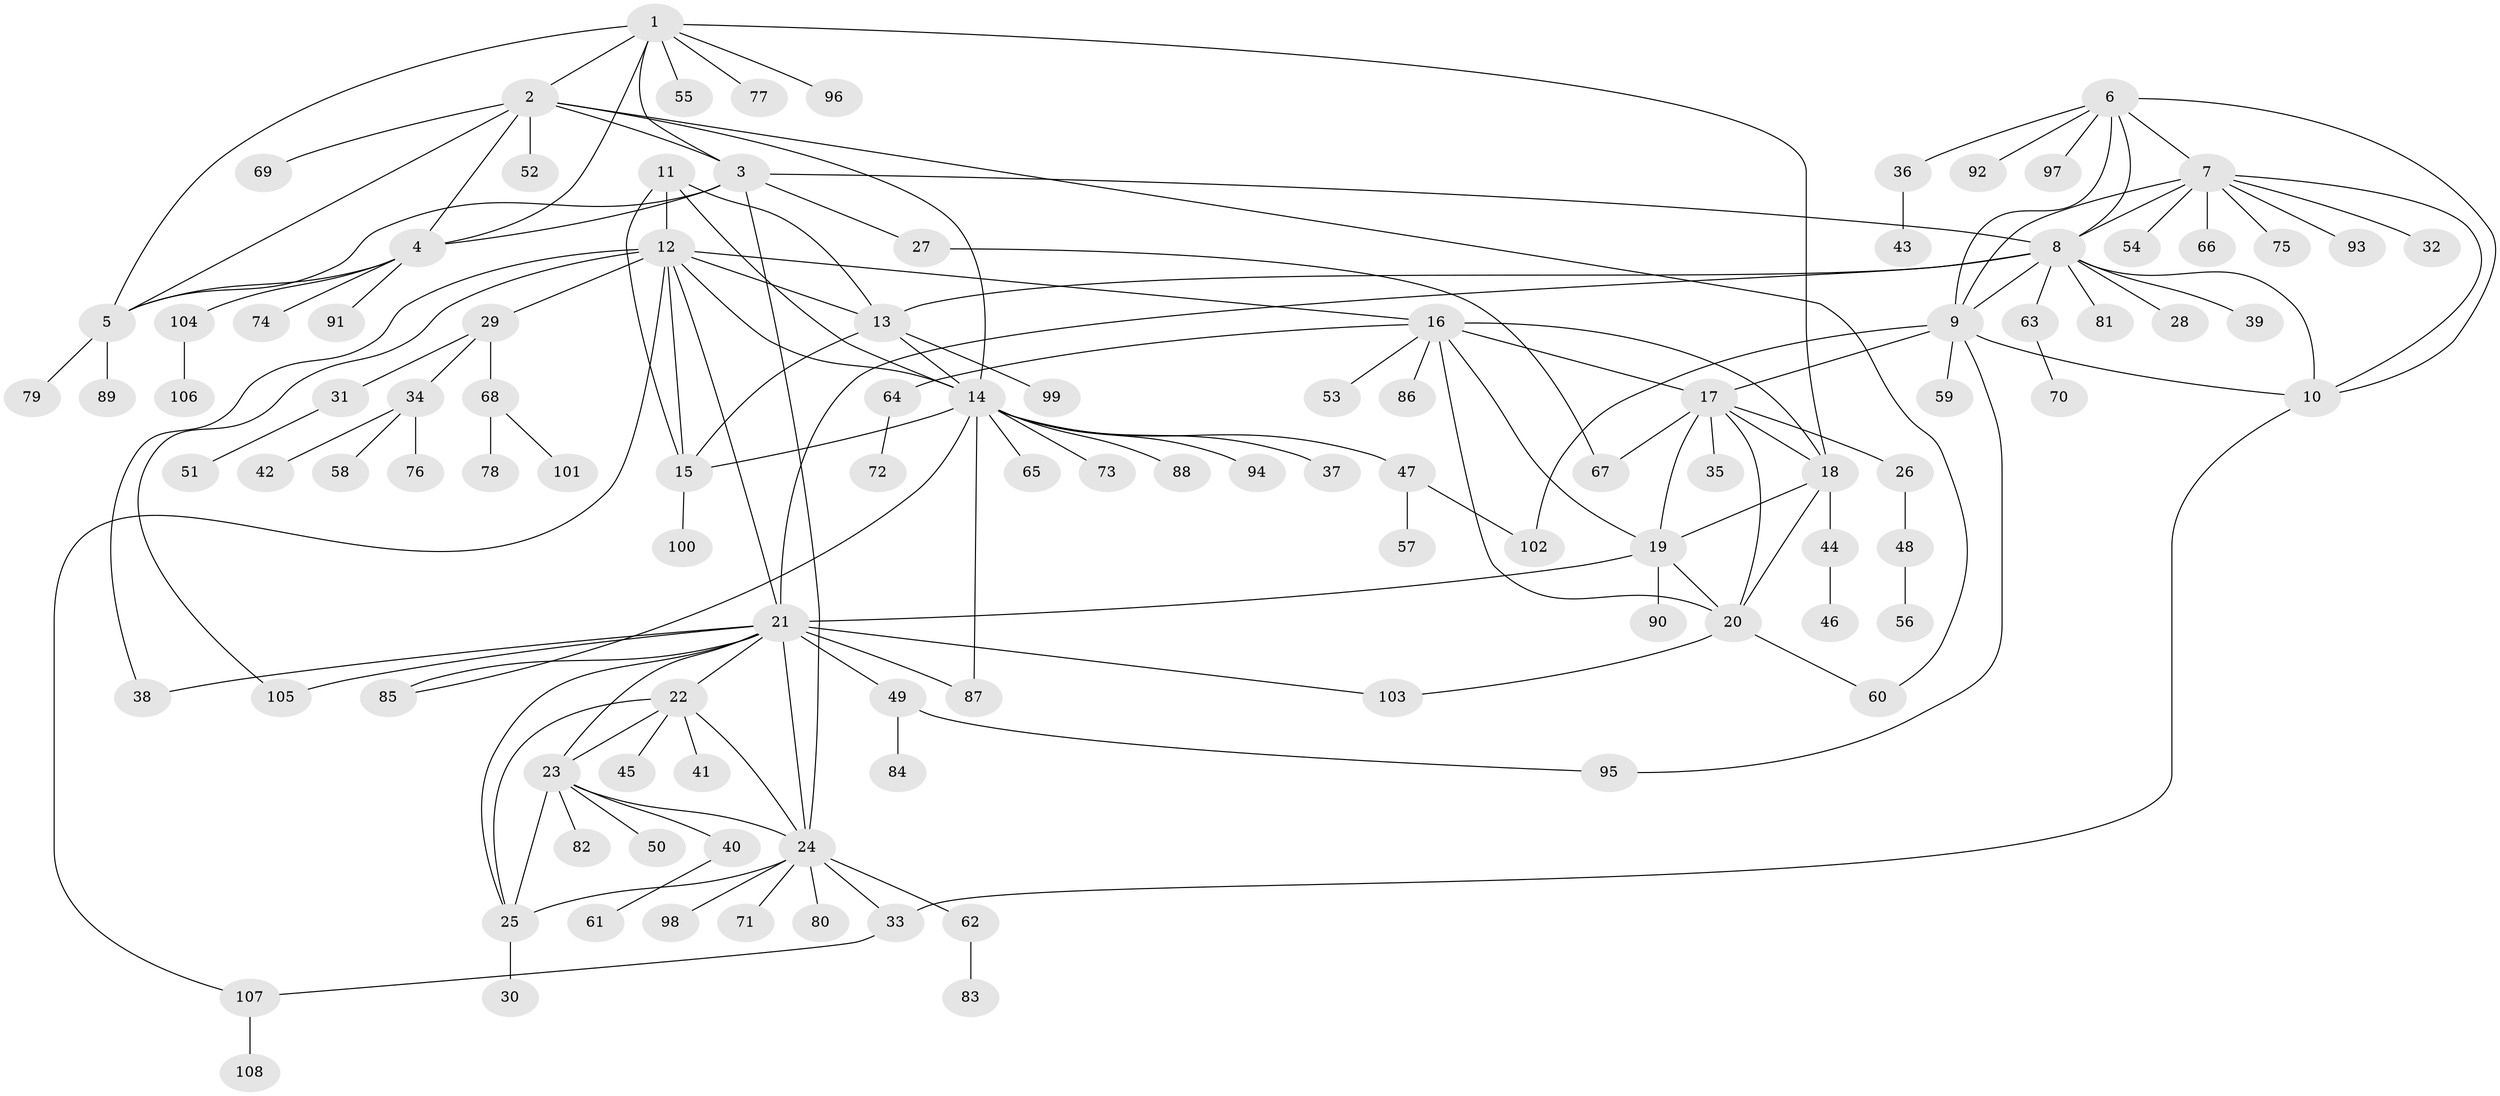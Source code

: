 // coarse degree distribution, {9: 0.018518518518518517, 5: 0.037037037037037035, 2: 0.05555555555555555, 11: 0.018518518518518517, 4: 0.018518518518518517, 1: 0.7592592592592593, 8: 0.037037037037037035, 15: 0.018518518518518517, 10: 0.018518518518518517, 6: 0.018518518518518517}
// Generated by graph-tools (version 1.1) at 2025/57/03/04/25 21:57:40]
// undirected, 108 vertices, 154 edges
graph export_dot {
graph [start="1"]
  node [color=gray90,style=filled];
  1;
  2;
  3;
  4;
  5;
  6;
  7;
  8;
  9;
  10;
  11;
  12;
  13;
  14;
  15;
  16;
  17;
  18;
  19;
  20;
  21;
  22;
  23;
  24;
  25;
  26;
  27;
  28;
  29;
  30;
  31;
  32;
  33;
  34;
  35;
  36;
  37;
  38;
  39;
  40;
  41;
  42;
  43;
  44;
  45;
  46;
  47;
  48;
  49;
  50;
  51;
  52;
  53;
  54;
  55;
  56;
  57;
  58;
  59;
  60;
  61;
  62;
  63;
  64;
  65;
  66;
  67;
  68;
  69;
  70;
  71;
  72;
  73;
  74;
  75;
  76;
  77;
  78;
  79;
  80;
  81;
  82;
  83;
  84;
  85;
  86;
  87;
  88;
  89;
  90;
  91;
  92;
  93;
  94;
  95;
  96;
  97;
  98;
  99;
  100;
  101;
  102;
  103;
  104;
  105;
  106;
  107;
  108;
  1 -- 2;
  1 -- 3;
  1 -- 4;
  1 -- 5;
  1 -- 18;
  1 -- 55;
  1 -- 77;
  1 -- 96;
  2 -- 3;
  2 -- 4;
  2 -- 5;
  2 -- 14;
  2 -- 52;
  2 -- 60;
  2 -- 69;
  3 -- 4;
  3 -- 5;
  3 -- 8;
  3 -- 24;
  3 -- 27;
  4 -- 5;
  4 -- 74;
  4 -- 91;
  4 -- 104;
  5 -- 79;
  5 -- 89;
  6 -- 7;
  6 -- 8;
  6 -- 9;
  6 -- 10;
  6 -- 36;
  6 -- 92;
  6 -- 97;
  7 -- 8;
  7 -- 9;
  7 -- 10;
  7 -- 32;
  7 -- 54;
  7 -- 66;
  7 -- 75;
  7 -- 93;
  8 -- 9;
  8 -- 10;
  8 -- 13;
  8 -- 21;
  8 -- 28;
  8 -- 39;
  8 -- 63;
  8 -- 81;
  9 -- 10;
  9 -- 17;
  9 -- 59;
  9 -- 95;
  9 -- 102;
  10 -- 33;
  11 -- 12;
  11 -- 13;
  11 -- 14;
  11 -- 15;
  12 -- 13;
  12 -- 14;
  12 -- 15;
  12 -- 16;
  12 -- 21;
  12 -- 29;
  12 -- 38;
  12 -- 105;
  12 -- 107;
  13 -- 14;
  13 -- 15;
  13 -- 99;
  14 -- 15;
  14 -- 37;
  14 -- 47;
  14 -- 65;
  14 -- 73;
  14 -- 85;
  14 -- 87;
  14 -- 88;
  14 -- 94;
  15 -- 100;
  16 -- 17;
  16 -- 18;
  16 -- 19;
  16 -- 20;
  16 -- 53;
  16 -- 64;
  16 -- 86;
  17 -- 18;
  17 -- 19;
  17 -- 20;
  17 -- 26;
  17 -- 35;
  17 -- 67;
  18 -- 19;
  18 -- 20;
  18 -- 44;
  19 -- 20;
  19 -- 21;
  19 -- 90;
  20 -- 60;
  20 -- 103;
  21 -- 22;
  21 -- 23;
  21 -- 24;
  21 -- 25;
  21 -- 38;
  21 -- 49;
  21 -- 85;
  21 -- 87;
  21 -- 103;
  21 -- 105;
  22 -- 23;
  22 -- 24;
  22 -- 25;
  22 -- 41;
  22 -- 45;
  23 -- 24;
  23 -- 25;
  23 -- 40;
  23 -- 50;
  23 -- 82;
  24 -- 25;
  24 -- 33;
  24 -- 62;
  24 -- 71;
  24 -- 80;
  24 -- 98;
  25 -- 30;
  26 -- 48;
  27 -- 67;
  29 -- 31;
  29 -- 34;
  29 -- 68;
  31 -- 51;
  33 -- 107;
  34 -- 42;
  34 -- 58;
  34 -- 76;
  36 -- 43;
  40 -- 61;
  44 -- 46;
  47 -- 57;
  47 -- 102;
  48 -- 56;
  49 -- 84;
  49 -- 95;
  62 -- 83;
  63 -- 70;
  64 -- 72;
  68 -- 78;
  68 -- 101;
  104 -- 106;
  107 -- 108;
}
